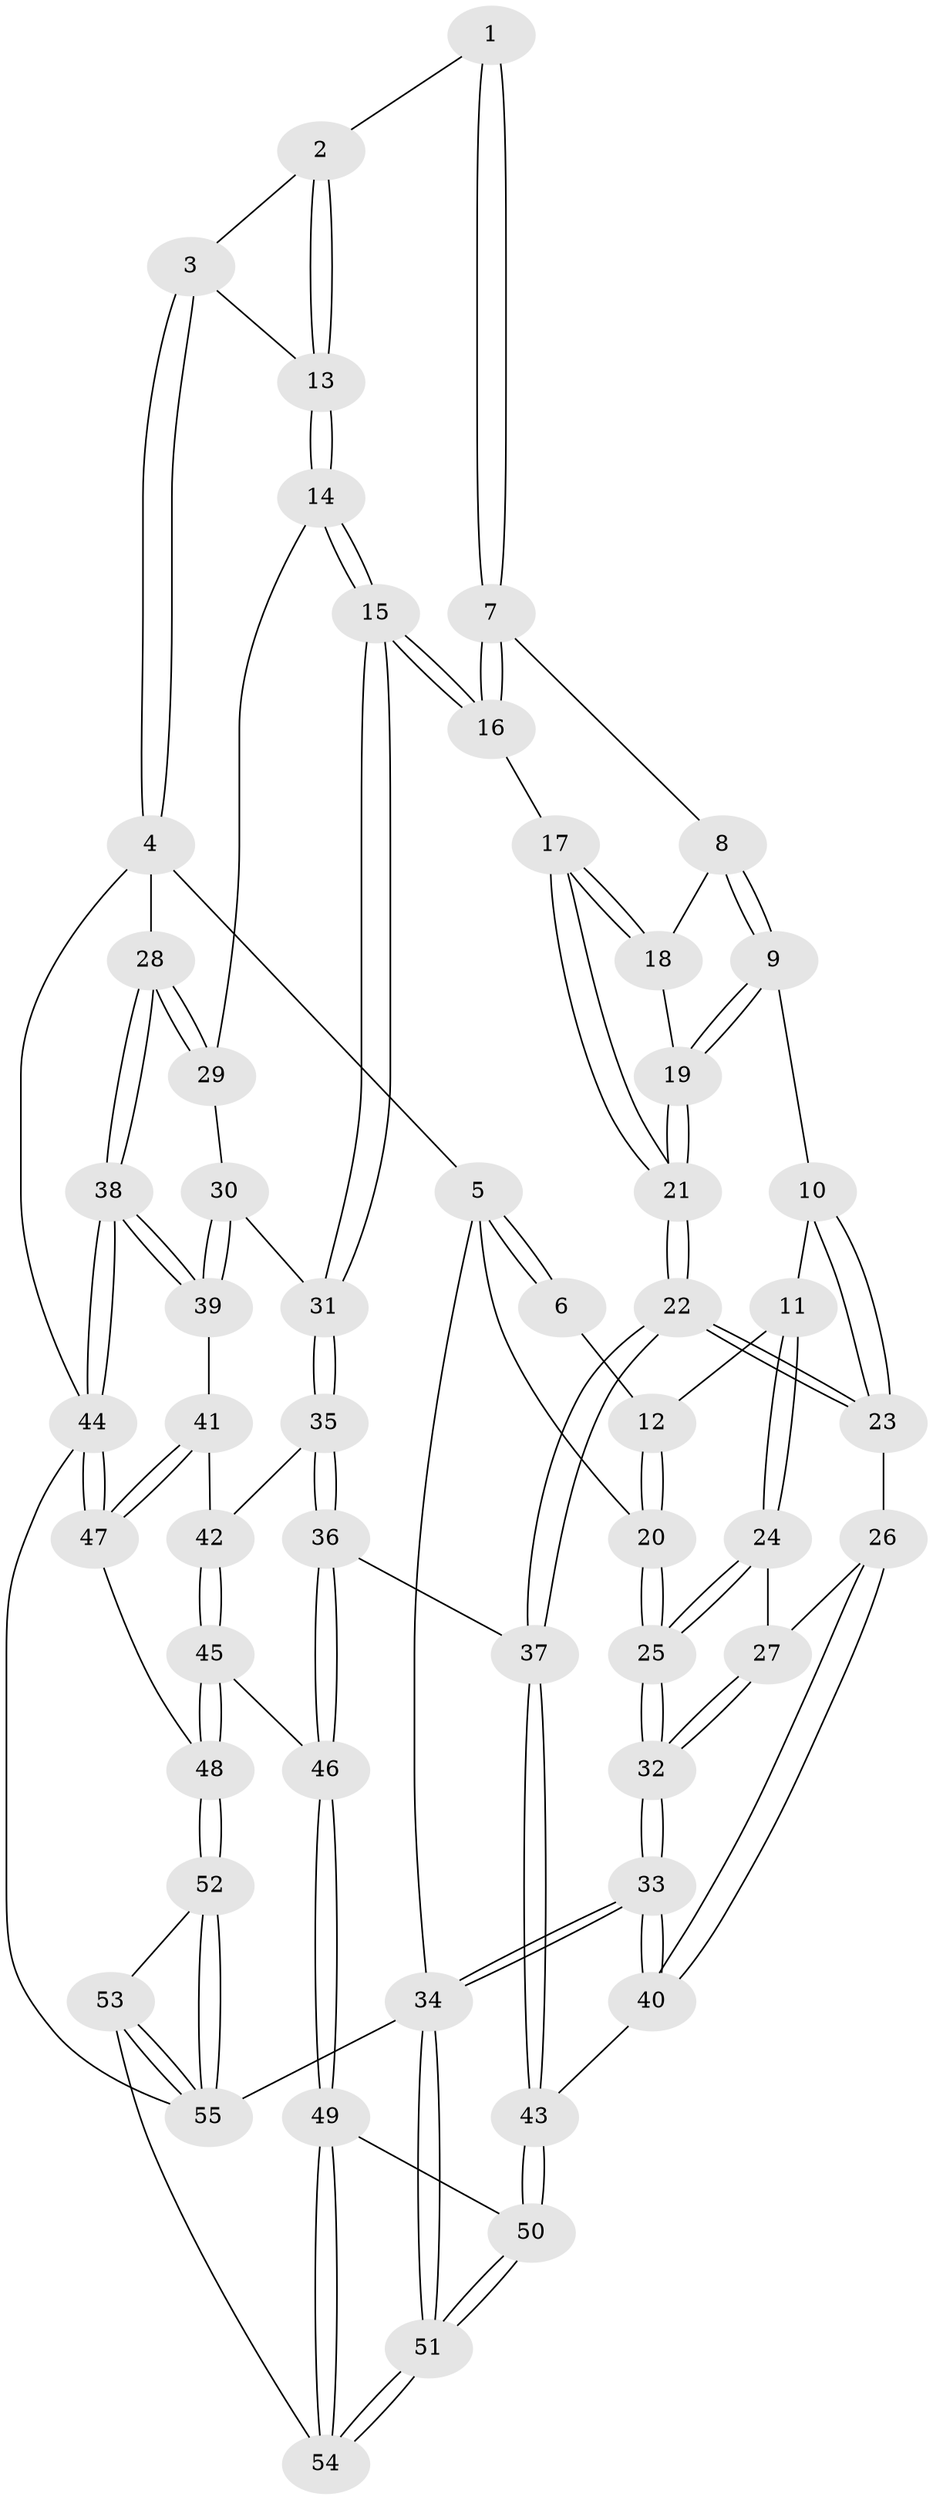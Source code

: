 // coarse degree distribution, {3: 0.3684210526315789, 4: 0.3157894736842105, 2: 0.15789473684210525, 5: 0.15789473684210525}
// Generated by graph-tools (version 1.1) at 2025/38/03/04/25 23:38:20]
// undirected, 55 vertices, 134 edges
graph export_dot {
  node [color=gray90,style=filled];
  1 [pos="+0.5837225682157955+0"];
  2 [pos="+0.6141793660369627+0"];
  3 [pos="+1+0"];
  4 [pos="+1+0"];
  5 [pos="+0+0"];
  6 [pos="+0.5377674365953166+0"];
  7 [pos="+0.5582365791510217+0"];
  8 [pos="+0.4221541544382831+0.05019793640291502"];
  9 [pos="+0.20231466466427733+0.16338766596430185"];
  10 [pos="+0.1974470467113628+0.16157137964451598"];
  11 [pos="+0.1723308019169759+0.15039437999804736"];
  12 [pos="+0.1503349692641315+0.12094290626887833"];
  13 [pos="+0.7994311433531053+0.25968179224259624"];
  14 [pos="+0.7994494967745606+0.2600685130916788"];
  15 [pos="+0.5474816961337338+0.2785023313951292"];
  16 [pos="+0.5449145041754163+0.2734032967700635"];
  17 [pos="+0.3895139981055863+0.27512785808262774"];
  18 [pos="+0.33782403147797574+0.19975945290266878"];
  19 [pos="+0.2410084921953261+0.1957466116351267"];
  20 [pos="+0+0"];
  21 [pos="+0.28406676675271864+0.35798689814124657"];
  22 [pos="+0.26192854624642004+0.40980614181419284"];
  23 [pos="+0.20220643245431513+0.38310808444959876"];
  24 [pos="+0.10987470587152562+0.3211125944343267"];
  25 [pos="+0+0.08140117929151014"];
  26 [pos="+0.12976692747980706+0.35640210257196875"];
  27 [pos="+0.11354599341363242+0.33532929764341474"];
  28 [pos="+1+0.2844536333650269"];
  29 [pos="+0.812798771222399+0.2779414990528671"];
  30 [pos="+0.7973288585725734+0.3575467428000129"];
  31 [pos="+0.5486002215513663+0.2912331606720383"];
  32 [pos="+0+0.42354746002376104"];
  33 [pos="+0+0.5421523642605974"];
  34 [pos="+0+1"];
  35 [pos="+0.5516436218061228+0.34030708544344046"];
  36 [pos="+0.4383928427126297+0.5216268194002204"];
  37 [pos="+0.2630113227068483+0.412729170067595"];
  38 [pos="+1+0.4220856474642532"];
  39 [pos="+0.7921030357103777+0.39337135432831816"];
  40 [pos="+0+0.5535817975719002"];
  41 [pos="+0.7510356269609744+0.46344845614355085"];
  42 [pos="+0.6830359246350781+0.4316150521455403"];
  43 [pos="+0.12990682551031627+0.6098227063367933"];
  44 [pos="+1+0.7074891227974627"];
  45 [pos="+0.48270457469208206+0.6343715104889459"];
  46 [pos="+0.4604448350473742+0.6289531835147397"];
  47 [pos="+0.8112003073337728+0.6767839684025826"];
  48 [pos="+0.7299073392222389+0.7175480473130015"];
  49 [pos="+0.4521427584238008+0.6368402888594618"];
  50 [pos="+0.154467101260091+0.6494143933293941"];
  51 [pos="+0.12230173435002265+1"];
  52 [pos="+0.725525207775341+0.7307994781545326"];
  53 [pos="+0.447264282394285+1"];
  54 [pos="+0.3018761405131566+1"];
  55 [pos="+0.8128684968683244+1"];
  1 -- 2;
  1 -- 7;
  1 -- 7;
  2 -- 3;
  2 -- 13;
  2 -- 13;
  3 -- 4;
  3 -- 4;
  3 -- 13;
  4 -- 5;
  4 -- 28;
  4 -- 44;
  5 -- 6;
  5 -- 6;
  5 -- 20;
  5 -- 34;
  6 -- 12;
  7 -- 8;
  7 -- 16;
  7 -- 16;
  8 -- 9;
  8 -- 9;
  8 -- 18;
  9 -- 10;
  9 -- 19;
  9 -- 19;
  10 -- 11;
  10 -- 23;
  10 -- 23;
  11 -- 12;
  11 -- 24;
  11 -- 24;
  12 -- 20;
  12 -- 20;
  13 -- 14;
  13 -- 14;
  14 -- 15;
  14 -- 15;
  14 -- 29;
  15 -- 16;
  15 -- 16;
  15 -- 31;
  15 -- 31;
  16 -- 17;
  17 -- 18;
  17 -- 18;
  17 -- 21;
  17 -- 21;
  18 -- 19;
  19 -- 21;
  19 -- 21;
  20 -- 25;
  20 -- 25;
  21 -- 22;
  21 -- 22;
  22 -- 23;
  22 -- 23;
  22 -- 37;
  22 -- 37;
  23 -- 26;
  24 -- 25;
  24 -- 25;
  24 -- 27;
  25 -- 32;
  25 -- 32;
  26 -- 27;
  26 -- 40;
  26 -- 40;
  27 -- 32;
  27 -- 32;
  28 -- 29;
  28 -- 29;
  28 -- 38;
  28 -- 38;
  29 -- 30;
  30 -- 31;
  30 -- 39;
  30 -- 39;
  31 -- 35;
  31 -- 35;
  32 -- 33;
  32 -- 33;
  33 -- 34;
  33 -- 34;
  33 -- 40;
  33 -- 40;
  34 -- 51;
  34 -- 51;
  34 -- 55;
  35 -- 36;
  35 -- 36;
  35 -- 42;
  36 -- 37;
  36 -- 46;
  36 -- 46;
  37 -- 43;
  37 -- 43;
  38 -- 39;
  38 -- 39;
  38 -- 44;
  38 -- 44;
  39 -- 41;
  40 -- 43;
  41 -- 42;
  41 -- 47;
  41 -- 47;
  42 -- 45;
  42 -- 45;
  43 -- 50;
  43 -- 50;
  44 -- 47;
  44 -- 47;
  44 -- 55;
  45 -- 46;
  45 -- 48;
  45 -- 48;
  46 -- 49;
  46 -- 49;
  47 -- 48;
  48 -- 52;
  48 -- 52;
  49 -- 50;
  49 -- 54;
  49 -- 54;
  50 -- 51;
  50 -- 51;
  51 -- 54;
  51 -- 54;
  52 -- 53;
  52 -- 55;
  52 -- 55;
  53 -- 54;
  53 -- 55;
  53 -- 55;
}
